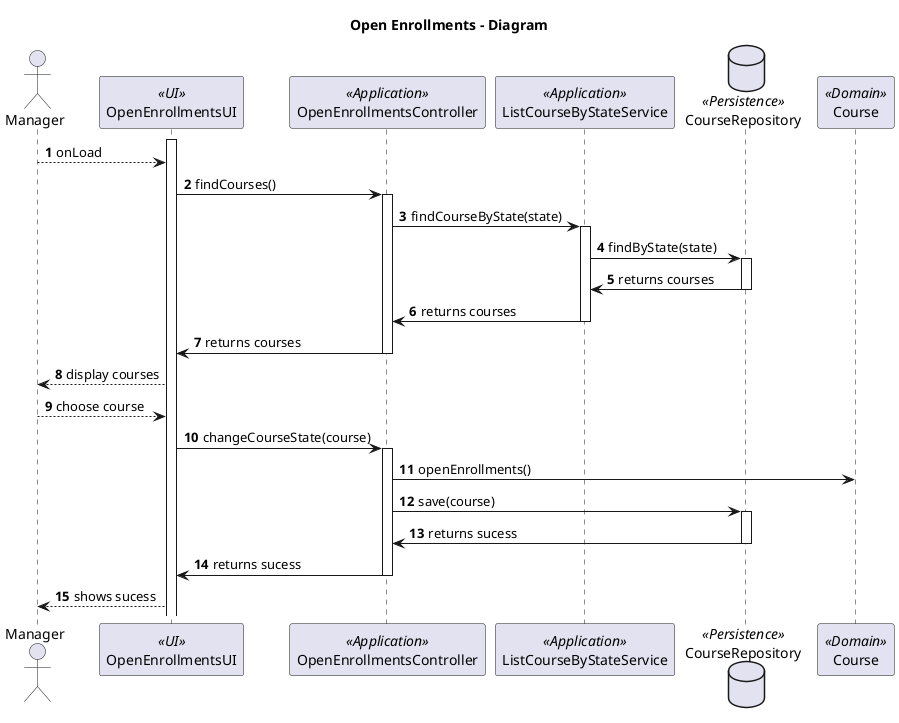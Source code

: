 @startuml

title Open Enrollments - Diagram

autonumber
actor Manager as M
participant "OpenEnrollmentsUI" as UI <<UI>>
participant "OpenEnrollmentsController" as Controller <<Application>>
participant "ListCourseByStateService" as Service <<Application>>
database "CourseRepository" as CRepo <<Persistence>>
participant "Course" as C <<Domain>>


activate UI
M --> UI : onLoad
UI -> Controller: findCourses()
activate Controller
Controller -> Service: findCourseByState(state)
activate Service
Service -> CRepo: findByState(state)
activate CRepo
CRepo -> Service: returns courses
deactivate CRepo
Service -> Controller: returns courses
deactivate Service
Controller -> UI: returns courses
deactivate Controller
UI --> M: display courses


M --> UI : choose course


UI -> Controller: changeCourseState(course)
activate Controller
Controller -> C : openEnrollments()




Controller -> CRepo: save(course)
activate CRepo
CRepo -> Controller: returns sucess
deactivate CRepo
Controller -> UI: returns sucess
deactivate Controller
UI --> M: shows sucess

@enduml
